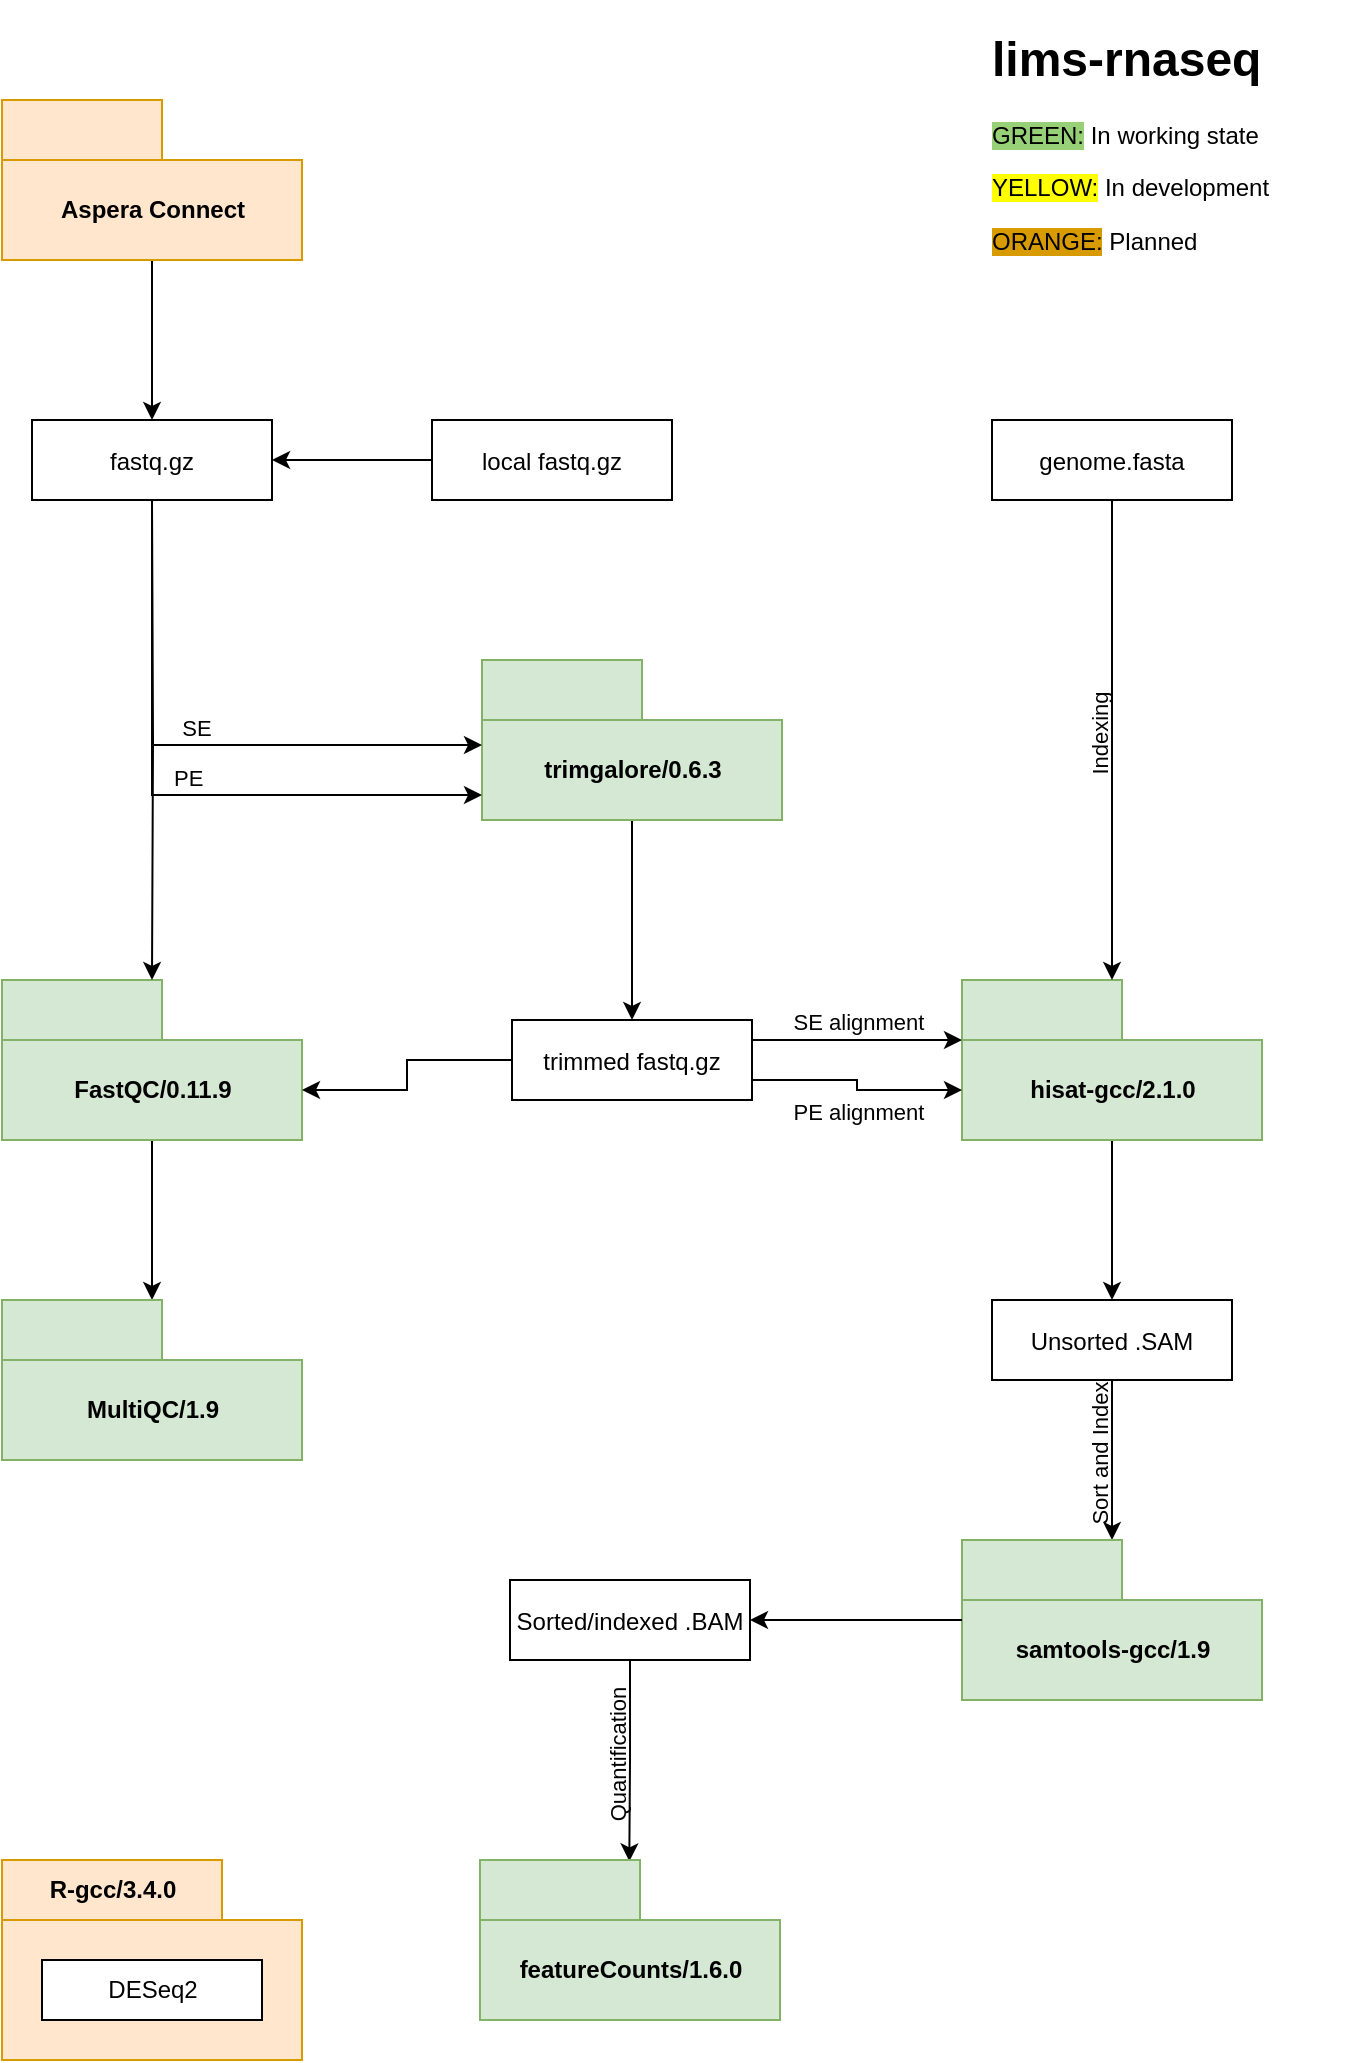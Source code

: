 <mxfile version="14.9.6" type="device"><diagram id="yda5eI-7qPv-T9ZDf_mq" name="Page-1"><mxGraphModel dx="1088" dy="688" grid="1" gridSize="10" guides="1" tooltips="1" connect="1" arrows="1" fold="1" page="1" pageScale="1" pageWidth="827" pageHeight="1169" math="0" shadow="0"><root><mxCell id="0"/><mxCell id="1" parent="0"/><mxCell id="YfE-imuL3WZU4jbuc8Di-12" value="" style="edgeStyle=orthogonalEdgeStyle;rounded=0;orthogonalLoop=1;jettySize=auto;html=1;" parent="1" source="o-3Bd4atJqrUObWCiNX7-1" target="YfE-imuL3WZU4jbuc8Di-11" edge="1"><mxGeometry relative="1" as="geometry"/></mxCell><mxCell id="o-3Bd4atJqrUObWCiNX7-1" value="Aspera Connect" style="shape=folder;fontStyle=1;tabWidth=80;tabHeight=30;tabPosition=left;html=1;boundedLbl=1;fillColor=#ffe6cc;strokeColor=#d79b00;" parent="1" vertex="1"><mxGeometry x="80" y="80" width="150" height="80" as="geometry"/></mxCell><mxCell id="o-3Bd4atJqrUObWCiNX7-26" style="edgeStyle=orthogonalEdgeStyle;rounded=0;orthogonalLoop=1;jettySize=auto;html=1;exitX=0.5;exitY=1;exitDx=0;exitDy=0;exitPerimeter=0;align=center;" parent="1" source="o-3Bd4atJqrUObWCiNX7-2" target="o-3Bd4atJqrUObWCiNX7-4" edge="1"><mxGeometry relative="1" as="geometry"/></mxCell><mxCell id="o-3Bd4atJqrUObWCiNX7-2" value="FastQC/0.11.9" style="shape=folder;fontStyle=1;tabWidth=80;tabHeight=30;tabPosition=left;html=1;boundedLbl=1;fillColor=#d5e8d4;strokeColor=#82b366;" parent="1" vertex="1"><mxGeometry x="80" y="520" width="150" height="80" as="geometry"/></mxCell><mxCell id="o-3Bd4atJqrUObWCiNX7-4" value="MultiQC/1.9" style="shape=folder;fontStyle=1;tabWidth=80;tabHeight=30;tabPosition=left;html=1;boundedLbl=1;fillColor=#d5e8d4;strokeColor=#82b366;" parent="1" vertex="1"><mxGeometry x="80" y="680" width="150" height="80" as="geometry"/></mxCell><mxCell id="o-3Bd4atJqrUObWCiNX7-20" style="edgeStyle=orthogonalEdgeStyle;rounded=0;orthogonalLoop=1;jettySize=auto;html=1;exitX=0.5;exitY=1;exitDx=0;exitDy=0;align=center;horizontal=0;" parent="1" target="o-3Bd4atJqrUObWCiNX7-2" edge="1"><mxGeometry relative="1" as="geometry"><mxPoint x="155" y="280" as="sourcePoint"/></mxGeometry></mxCell><mxCell id="YfE-imuL3WZU4jbuc8Di-48" style="edgeStyle=orthogonalEdgeStyle;rounded=0;orthogonalLoop=1;jettySize=auto;html=1;exitX=0.5;exitY=1;exitDx=0;exitDy=0;exitPerimeter=0;labelBackgroundColor=none;" parent="1" source="o-3Bd4atJqrUObWCiNX7-34" target="YfE-imuL3WZU4jbuc8Di-28" edge="1"><mxGeometry relative="1" as="geometry"/></mxCell><mxCell id="o-3Bd4atJqrUObWCiNX7-34" value="trimgalore/0.6.3" style="shape=folder;fontStyle=1;tabWidth=80;tabHeight=30;tabPosition=left;html=1;boundedLbl=1;fontSize=12;flipV=0;fillColor=#d5e8d4;strokeColor=#82b366;" parent="1" vertex="1"><mxGeometry x="320" y="360" width="150" height="80" as="geometry"/></mxCell><mxCell id="YfE-imuL3WZU4jbuc8Di-55" value="" style="edgeStyle=orthogonalEdgeStyle;rounded=0;orthogonalLoop=1;jettySize=auto;html=1;exitX=0.5;exitY=1;exitDx=0;exitDy=0;exitPerimeter=0;entryX=0.5;entryY=0;entryDx=0;entryDy=0;labelBackgroundColor=none;" parent="1" source="o-3Bd4atJqrUObWCiNX7-42" target="YfE-imuL3WZU4jbuc8Di-52" edge="1"><mxGeometry relative="1" as="geometry"/></mxCell><mxCell id="o-3Bd4atJqrUObWCiNX7-42" value="hisat-gcc/2.1.0" style="shape=folder;fontStyle=1;tabWidth=80;tabHeight=30;tabPosition=left;html=1;boundedLbl=1;fontSize=12;fillColor=#d5e8d4;strokeColor=#82b366;" parent="1" vertex="1"><mxGeometry x="560" y="520" width="150" height="80" as="geometry"/></mxCell><mxCell id="YfE-imuL3WZU4jbuc8Di-3" value="R-gcc/3.4.0" style="shape=folder;fontStyle=1;tabWidth=110;tabHeight=30;tabPosition=left;html=1;boundedLbl=1;labelInHeader=1;container=1;collapsible=0;recursiveResize=0;fillColor=#ffe6cc;strokeColor=#d79b00;" parent="1" vertex="1"><mxGeometry x="80" y="960" width="150" height="100" as="geometry"/></mxCell><mxCell id="YfE-imuL3WZU4jbuc8Di-4" value="DESeq2" style="html=1;" parent="YfE-imuL3WZU4jbuc8Di-3" vertex="1"><mxGeometry width="110" height="30" relative="1" as="geometry"><mxPoint x="20" y="50" as="offset"/></mxGeometry></mxCell><mxCell id="YfE-imuL3WZU4jbuc8Di-21" value="" style="edgeStyle=orthogonalEdgeStyle;rounded=0;orthogonalLoop=1;jettySize=auto;html=1;" parent="1" source="YfE-imuL3WZU4jbuc8Di-20" target="YfE-imuL3WZU4jbuc8Di-11" edge="1"><mxGeometry relative="1" as="geometry"/></mxCell><mxCell id="YfE-imuL3WZU4jbuc8Di-42" value="SE" style="edgeStyle=orthogonalEdgeStyle;rounded=0;orthogonalLoop=1;jettySize=auto;html=1;exitX=0.5;exitY=1;exitDx=0;exitDy=0;entryX=0;entryY=0;entryDx=0;entryDy=42.5;entryPerimeter=0;labelBackgroundColor=none;verticalAlign=bottom;" parent="1" source="YfE-imuL3WZU4jbuc8Di-11" target="o-3Bd4atJqrUObWCiNX7-34" edge="1"><mxGeometry relative="1" as="geometry"/></mxCell><mxCell id="YfE-imuL3WZU4jbuc8Di-43" value="PE" style="edgeStyle=orthogonalEdgeStyle;rounded=0;orthogonalLoop=1;jettySize=auto;html=1;exitX=0.5;exitY=1;exitDx=0;exitDy=0;entryX=0;entryY=0;entryDx=0;entryDy=67.5;entryPerimeter=0;labelBackgroundColor=none;verticalAlign=bottom;labelPosition=right;verticalLabelPosition=top;align=left;" parent="1" source="YfE-imuL3WZU4jbuc8Di-11" target="o-3Bd4atJqrUObWCiNX7-34" edge="1"><mxGeometry relative="1" as="geometry"/></mxCell><mxCell id="YfE-imuL3WZU4jbuc8Di-11" value="fastq.gz" style="fontStyle=0;" parent="1" vertex="1"><mxGeometry x="95" y="240" width="120" height="40" as="geometry"/></mxCell><mxCell id="YfE-imuL3WZU4jbuc8Di-20" value="local fastq.gz" style="fontStyle=0;" parent="1" vertex="1"><mxGeometry x="295" y="240" width="120" height="40" as="geometry"/></mxCell><mxCell id="YfE-imuL3WZU4jbuc8Di-32" value="Indexing" style="edgeStyle=orthogonalEdgeStyle;rounded=0;orthogonalLoop=1;jettySize=auto;html=1;exitX=0.5;exitY=1;exitDx=0;exitDy=0;horizontal=0;labelBackgroundColor=none;verticalAlign=bottom;fillColor=#d5e8d4;" parent="1" source="YfE-imuL3WZU4jbuc8Di-25" target="o-3Bd4atJqrUObWCiNX7-42" edge="1"><mxGeometry relative="1" as="geometry"/></mxCell><mxCell id="YfE-imuL3WZU4jbuc8Di-25" value="genome.fasta" style="fontStyle=0;" parent="1" vertex="1"><mxGeometry x="575" y="240" width="120" height="40" as="geometry"/></mxCell><mxCell id="YfE-imuL3WZU4jbuc8Di-44" style="edgeStyle=orthogonalEdgeStyle;rounded=0;orthogonalLoop=1;jettySize=auto;html=1;exitX=0;exitY=0.5;exitDx=0;exitDy=0;entryX=0;entryY=0;entryDx=150;entryDy=55;entryPerimeter=0;labelBackgroundColor=none;" parent="1" source="YfE-imuL3WZU4jbuc8Di-28" target="o-3Bd4atJqrUObWCiNX7-2" edge="1"><mxGeometry relative="1" as="geometry"/></mxCell><mxCell id="YfE-imuL3WZU4jbuc8Di-46" value="SE alignment" style="edgeStyle=orthogonalEdgeStyle;rounded=0;orthogonalLoop=1;jettySize=auto;html=1;exitX=1;exitY=0.25;exitDx=0;exitDy=0;entryX=0;entryY=0;entryDx=0;entryDy=30;entryPerimeter=0;labelBackgroundColor=none;verticalAlign=bottom;" parent="1" source="YfE-imuL3WZU4jbuc8Di-28" target="o-3Bd4atJqrUObWCiNX7-42" edge="1"><mxGeometry relative="1" as="geometry"/></mxCell><mxCell id="YfE-imuL3WZU4jbuc8Di-47" value="PE alignment" style="edgeStyle=orthogonalEdgeStyle;rounded=0;orthogonalLoop=1;jettySize=auto;html=1;exitX=1;exitY=0.75;exitDx=0;exitDy=0;labelBackgroundColor=none;verticalAlign=top;entryX=0;entryY=0;entryDx=0;entryDy=55;entryPerimeter=0;" parent="1" source="YfE-imuL3WZU4jbuc8Di-28" target="o-3Bd4atJqrUObWCiNX7-42" edge="1"><mxGeometry relative="1" as="geometry"><mxPoint x="550" y="570" as="targetPoint"/></mxGeometry></mxCell><mxCell id="YfE-imuL3WZU4jbuc8Di-28" value="trimmed fastq.gz" style="fontStyle=0;labelBackgroundColor=none;" parent="1" vertex="1"><mxGeometry x="335" y="540" width="120" height="40" as="geometry"/></mxCell><mxCell id="YfE-imuL3WZU4jbuc8Di-54" value="Sort and Index" style="edgeStyle=orthogonalEdgeStyle;rounded=0;orthogonalLoop=1;jettySize=auto;html=1;exitX=0.5;exitY=1;exitDx=0;exitDy=0;labelBackgroundColor=none;horizontal=0;verticalAlign=bottom;" parent="1" source="YfE-imuL3WZU4jbuc8Di-52" target="YfE-imuL3WZU4jbuc8Di-53" edge="1"><mxGeometry relative="1" as="geometry"/></mxCell><mxCell id="YfE-imuL3WZU4jbuc8Di-52" value="Unsorted .SAM" style="fontStyle=0;labelBackgroundColor=none;" parent="1" vertex="1"><mxGeometry x="575" y="680" width="120" height="40" as="geometry"/></mxCell><mxCell id="YfE-imuL3WZU4jbuc8Di-53" value="samtools-gcc/1.9" style="shape=folder;fontStyle=1;tabWidth=80;tabHeight=30;tabPosition=left;html=1;boundedLbl=1;labelBackgroundColor=none;fillColor=#d5e8d4;strokeColor=#82b366;" parent="1" vertex="1"><mxGeometry x="560" y="800" width="150" height="80" as="geometry"/></mxCell><mxCell id="YfE-imuL3WZU4jbuc8Di-57" value="" style="edgeStyle=orthogonalEdgeStyle;rounded=0;orthogonalLoop=1;jettySize=auto;html=1;labelBackgroundColor=none;" parent="1" source="YfE-imuL3WZU4jbuc8Di-53" target="YfE-imuL3WZU4jbuc8Di-56" edge="1"><mxGeometry relative="1" as="geometry"/></mxCell><mxCell id="YfE-imuL3WZU4jbuc8Di-58" value="Quantification" style="edgeStyle=orthogonalEdgeStyle;rounded=0;orthogonalLoop=1;jettySize=auto;html=1;exitX=0.5;exitY=1;exitDx=0;exitDy=0;entryX=0.491;entryY=0.007;entryDx=0;entryDy=0;entryPerimeter=0;labelBackgroundColor=none;verticalAlign=bottom;horizontal=0;" parent="1" source="YfE-imuL3WZU4jbuc8Di-56" edge="1"><mxGeometry relative="1" as="geometry"><mxPoint x="393.65" y="960.7" as="targetPoint"/></mxGeometry></mxCell><mxCell id="YfE-imuL3WZU4jbuc8Di-56" value="Sorted/indexed .BAM" style="fontStyle=0;labelBackgroundColor=none;" parent="1" vertex="1"><mxGeometry x="334" y="820" width="120" height="40" as="geometry"/></mxCell><mxCell id="06erFH16-zMo4pUqms_Q-1" value="featureCounts/1.6.0" style="shape=folder;fontStyle=1;tabWidth=80;tabHeight=30;tabPosition=left;html=1;boundedLbl=1;fillColor=#d5e8d4;strokeColor=#82b366;" vertex="1" parent="1"><mxGeometry x="319" y="960" width="150" height="80" as="geometry"/></mxCell><mxCell id="06erFH16-zMo4pUqms_Q-2" value="&lt;h1&gt;lims-rnaseq&lt;/h1&gt;&lt;p&gt;&lt;span style=&quot;background-color: rgb(151 , 208 , 119)&quot;&gt;GREEN:&lt;/span&gt; In working state&lt;/p&gt;&lt;p&gt;&lt;span style=&quot;background-color: rgb(255 , 255 , 0)&quot;&gt;YELLOW:&lt;/span&gt; In development&lt;/p&gt;&lt;p&gt;&lt;span style=&quot;background-color: rgb(215 , 155 , 0)&quot;&gt;ORANGE:&lt;/span&gt; Planned&lt;/p&gt;" style="text;html=1;strokeColor=none;fillColor=none;spacing=5;spacingTop=-20;whiteSpace=wrap;overflow=hidden;rounded=0;" vertex="1" parent="1"><mxGeometry x="570" y="40" width="190" height="120" as="geometry"/></mxCell></root></mxGraphModel></diagram></mxfile>